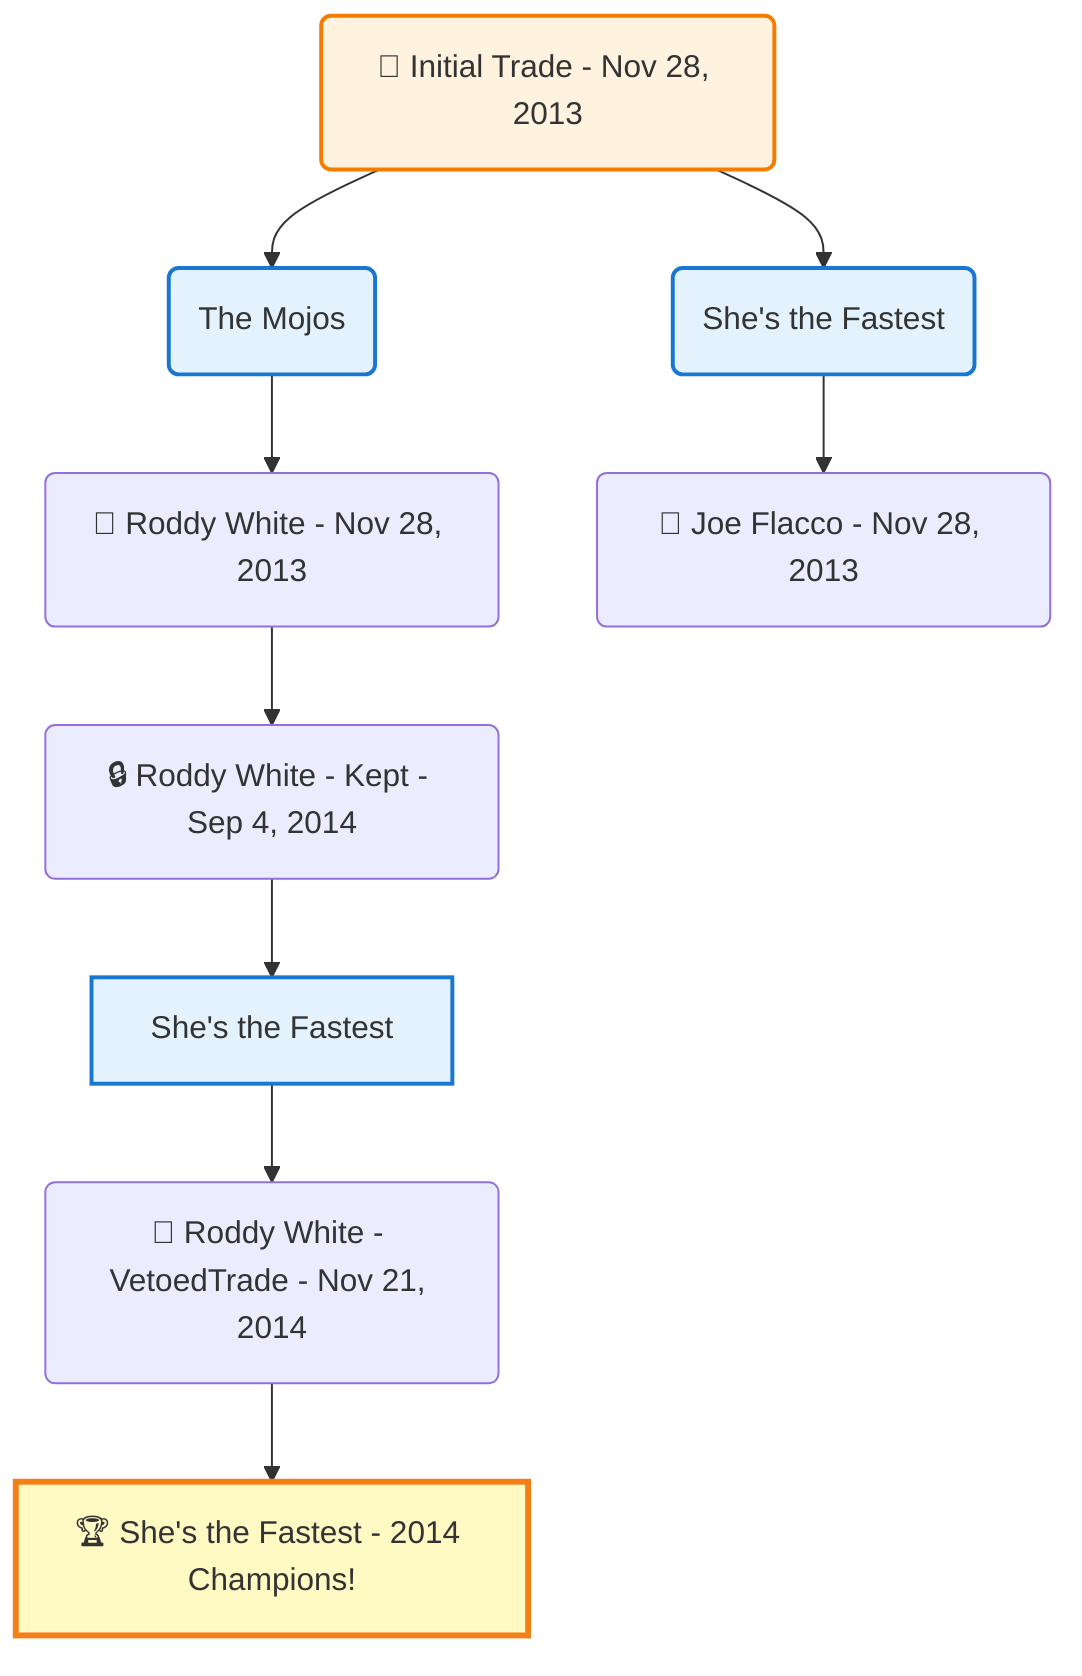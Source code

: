flowchart TD

    TRADE_MAIN("🔄 Initial Trade - Nov 28, 2013")
    TEAM_1("The Mojos")
    TEAM_2("She's the Fastest")
    NODE_4f5d45ce-ecc7-4ae4-a143-0b055f240c09("🔄 Roddy White - Nov 28, 2013")
    NODE_a1f67030-e285-43fa-a007-7bc0e573655e("🔒 Roddy White - Kept - Sep 4, 2014")
    TEAM_4449259f-64af-44fd-9235-1facc0926234_3["She's the Fastest"]
    NODE_3ee4cb8a-9d7d-4301-bf15-53b630ff2cbd("🔹 Roddy White - VetoedTrade - Nov 21, 2014")
    CHAMP_4449259f-64af-44fd-9235-1facc0926234_2014["🏆 She's the Fastest - 2014 Champions!"]
    NODE_d8b30ecd-e75e-4fa9-a32d-edb51a22a96e("🔄 Joe Flacco - Nov 28, 2013")

    TRADE_MAIN --> TEAM_1
    TRADE_MAIN --> TEAM_2
    TEAM_1 --> NODE_4f5d45ce-ecc7-4ae4-a143-0b055f240c09
    NODE_4f5d45ce-ecc7-4ae4-a143-0b055f240c09 --> NODE_a1f67030-e285-43fa-a007-7bc0e573655e
    NODE_a1f67030-e285-43fa-a007-7bc0e573655e --> TEAM_4449259f-64af-44fd-9235-1facc0926234_3
    TEAM_4449259f-64af-44fd-9235-1facc0926234_3 --> NODE_3ee4cb8a-9d7d-4301-bf15-53b630ff2cbd
    NODE_3ee4cb8a-9d7d-4301-bf15-53b630ff2cbd --> CHAMP_4449259f-64af-44fd-9235-1facc0926234_2014
    TEAM_2 --> NODE_d8b30ecd-e75e-4fa9-a32d-edb51a22a96e

    %% Node styling
    classDef teamNode fill:#e3f2fd,stroke:#1976d2,stroke-width:2px
    classDef tradeNode fill:#fff3e0,stroke:#f57c00,stroke-width:2px
    classDef playerNode fill:#f3e5f5,stroke:#7b1fa2,stroke-width:1px
    classDef nonRootPlayerNode fill:#f5f5f5,stroke:#757575,stroke-width:1px
    classDef endNode fill:#ffebee,stroke:#c62828,stroke-width:2px
    classDef waiverNode fill:#e8f5e8,stroke:#388e3c,stroke-width:2px
    classDef championshipNode fill:#fff9c4,stroke:#f57f17,stroke-width:3px

    class TEAM_1,TEAM_2,TEAM_4449259f-64af-44fd-9235-1facc0926234_3 teamNode
    class CHAMP_4449259f-64af-44fd-9235-1facc0926234_2014 championshipNode
    class TRADE_MAIN tradeNode